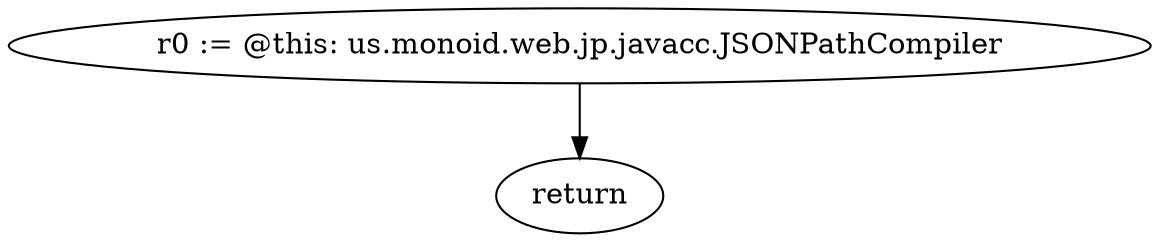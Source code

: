 digraph "unitGraph" {
    "r0 := @this: us.monoid.web.jp.javacc.JSONPathCompiler"
    "return"
    "r0 := @this: us.monoid.web.jp.javacc.JSONPathCompiler"->"return";
}
